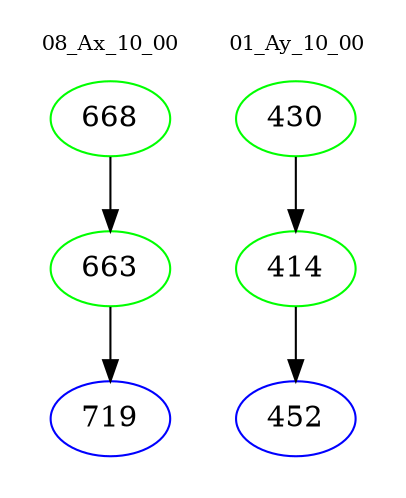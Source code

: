 digraph{
subgraph cluster_0 {
color = white
label = "08_Ax_10_00";
fontsize=10;
T0_668 [label="668", color="green"]
T0_668 -> T0_663 [color="black"]
T0_663 [label="663", color="green"]
T0_663 -> T0_719 [color="black"]
T0_719 [label="719", color="blue"]
}
subgraph cluster_1 {
color = white
label = "01_Ay_10_00";
fontsize=10;
T1_430 [label="430", color="green"]
T1_430 -> T1_414 [color="black"]
T1_414 [label="414", color="green"]
T1_414 -> T1_452 [color="black"]
T1_452 [label="452", color="blue"]
}
}
